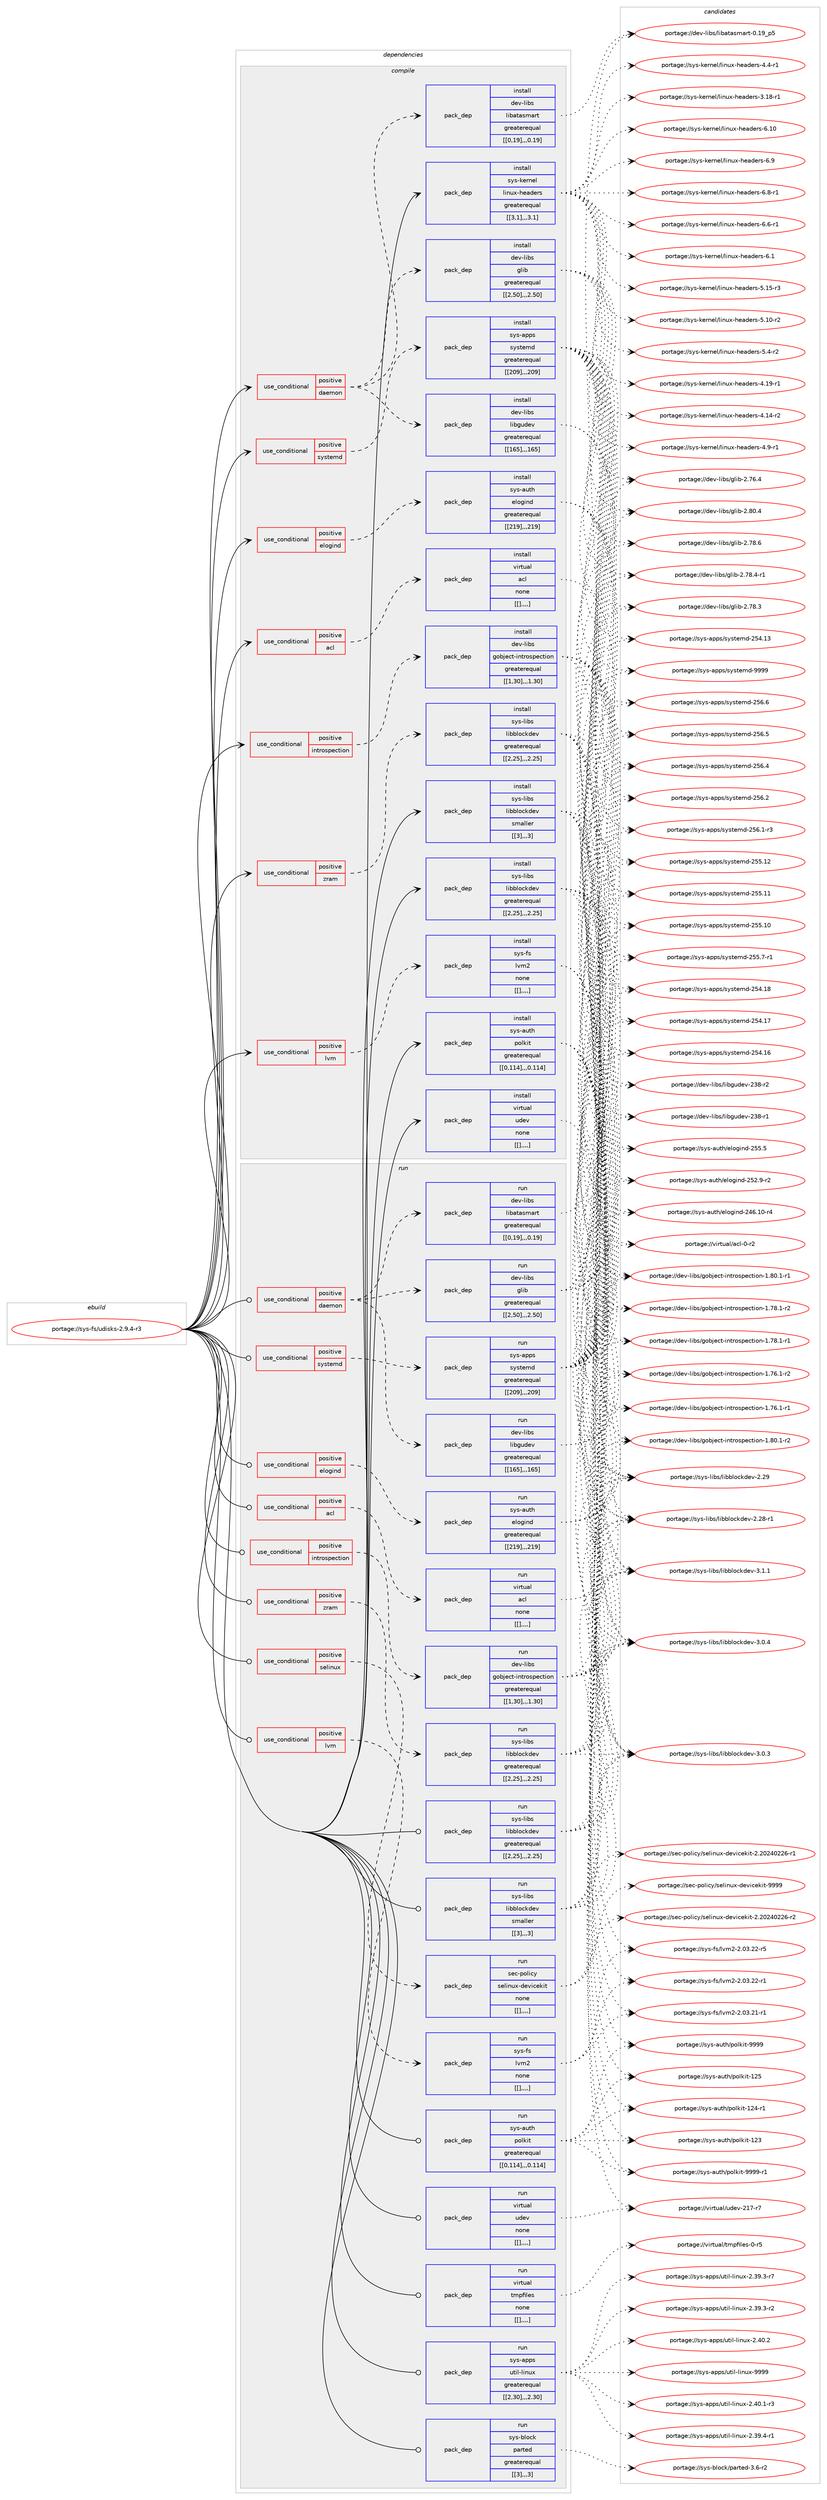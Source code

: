 digraph prolog {

# *************
# Graph options
# *************

newrank=true;
concentrate=true;
compound=true;
graph [rankdir=LR,fontname=Helvetica,fontsize=10,ranksep=1.5];#, ranksep=2.5, nodesep=0.2];
edge  [arrowhead=vee];
node  [fontname=Helvetica,fontsize=10];

# **********
# The ebuild
# **********

subgraph cluster_leftcol {
color=gray;
label=<<i>ebuild</i>>;
id [label="portage://sys-fs/udisks-2.9.4-r3", color=red, width=4, href="../sys-fs/udisks-2.9.4-r3.svg"];
}

# ****************
# The dependencies
# ****************

subgraph cluster_midcol {
color=gray;
label=<<i>dependencies</i>>;
subgraph cluster_compile {
fillcolor="#eeeeee";
style=filled;
label=<<i>compile</i>>;
subgraph cond9349 {
dependency24923 [label=<<TABLE BORDER="0" CELLBORDER="1" CELLSPACING="0" CELLPADDING="4"><TR><TD ROWSPAN="3" CELLPADDING="10">use_conditional</TD></TR><TR><TD>positive</TD></TR><TR><TD>acl</TD></TR></TABLE>>, shape=none, color=red];
subgraph pack15508 {
dependency24924 [label=<<TABLE BORDER="0" CELLBORDER="1" CELLSPACING="0" CELLPADDING="4" WIDTH="220"><TR><TD ROWSPAN="6" CELLPADDING="30">pack_dep</TD></TR><TR><TD WIDTH="110">install</TD></TR><TR><TD>virtual</TD></TR><TR><TD>acl</TD></TR><TR><TD>none</TD></TR><TR><TD>[[],,,,]</TD></TR></TABLE>>, shape=none, color=blue];
}
dependency24923:e -> dependency24924:w [weight=20,style="dashed",arrowhead="vee"];
}
id:e -> dependency24923:w [weight=20,style="solid",arrowhead="vee"];
subgraph cond9350 {
dependency24925 [label=<<TABLE BORDER="0" CELLBORDER="1" CELLSPACING="0" CELLPADDING="4"><TR><TD ROWSPAN="3" CELLPADDING="10">use_conditional</TD></TR><TR><TD>positive</TD></TR><TR><TD>daemon</TD></TR></TABLE>>, shape=none, color=red];
subgraph pack15509 {
dependency24926 [label=<<TABLE BORDER="0" CELLBORDER="1" CELLSPACING="0" CELLPADDING="4" WIDTH="220"><TR><TD ROWSPAN="6" CELLPADDING="30">pack_dep</TD></TR><TR><TD WIDTH="110">install</TD></TR><TR><TD>dev-libs</TD></TR><TR><TD>glib</TD></TR><TR><TD>greaterequal</TD></TR><TR><TD>[[2,50],,,2.50]</TD></TR></TABLE>>, shape=none, color=blue];
}
dependency24925:e -> dependency24926:w [weight=20,style="dashed",arrowhead="vee"];
subgraph pack15510 {
dependency24927 [label=<<TABLE BORDER="0" CELLBORDER="1" CELLSPACING="0" CELLPADDING="4" WIDTH="220"><TR><TD ROWSPAN="6" CELLPADDING="30">pack_dep</TD></TR><TR><TD WIDTH="110">install</TD></TR><TR><TD>dev-libs</TD></TR><TR><TD>libatasmart</TD></TR><TR><TD>greaterequal</TD></TR><TR><TD>[[0,19],,,0.19]</TD></TR></TABLE>>, shape=none, color=blue];
}
dependency24925:e -> dependency24927:w [weight=20,style="dashed",arrowhead="vee"];
subgraph pack15511 {
dependency24928 [label=<<TABLE BORDER="0" CELLBORDER="1" CELLSPACING="0" CELLPADDING="4" WIDTH="220"><TR><TD ROWSPAN="6" CELLPADDING="30">pack_dep</TD></TR><TR><TD WIDTH="110">install</TD></TR><TR><TD>dev-libs</TD></TR><TR><TD>libgudev</TD></TR><TR><TD>greaterequal</TD></TR><TR><TD>[[165],,,165]</TD></TR></TABLE>>, shape=none, color=blue];
}
dependency24925:e -> dependency24928:w [weight=20,style="dashed",arrowhead="vee"];
}
id:e -> dependency24925:w [weight=20,style="solid",arrowhead="vee"];
subgraph cond9351 {
dependency24929 [label=<<TABLE BORDER="0" CELLBORDER="1" CELLSPACING="0" CELLPADDING="4"><TR><TD ROWSPAN="3" CELLPADDING="10">use_conditional</TD></TR><TR><TD>positive</TD></TR><TR><TD>elogind</TD></TR></TABLE>>, shape=none, color=red];
subgraph pack15512 {
dependency24930 [label=<<TABLE BORDER="0" CELLBORDER="1" CELLSPACING="0" CELLPADDING="4" WIDTH="220"><TR><TD ROWSPAN="6" CELLPADDING="30">pack_dep</TD></TR><TR><TD WIDTH="110">install</TD></TR><TR><TD>sys-auth</TD></TR><TR><TD>elogind</TD></TR><TR><TD>greaterequal</TD></TR><TR><TD>[[219],,,219]</TD></TR></TABLE>>, shape=none, color=blue];
}
dependency24929:e -> dependency24930:w [weight=20,style="dashed",arrowhead="vee"];
}
id:e -> dependency24929:w [weight=20,style="solid",arrowhead="vee"];
subgraph cond9352 {
dependency24931 [label=<<TABLE BORDER="0" CELLBORDER="1" CELLSPACING="0" CELLPADDING="4"><TR><TD ROWSPAN="3" CELLPADDING="10">use_conditional</TD></TR><TR><TD>positive</TD></TR><TR><TD>introspection</TD></TR></TABLE>>, shape=none, color=red];
subgraph pack15513 {
dependency24932 [label=<<TABLE BORDER="0" CELLBORDER="1" CELLSPACING="0" CELLPADDING="4" WIDTH="220"><TR><TD ROWSPAN="6" CELLPADDING="30">pack_dep</TD></TR><TR><TD WIDTH="110">install</TD></TR><TR><TD>dev-libs</TD></TR><TR><TD>gobject-introspection</TD></TR><TR><TD>greaterequal</TD></TR><TR><TD>[[1,30],,,1.30]</TD></TR></TABLE>>, shape=none, color=blue];
}
dependency24931:e -> dependency24932:w [weight=20,style="dashed",arrowhead="vee"];
}
id:e -> dependency24931:w [weight=20,style="solid",arrowhead="vee"];
subgraph cond9353 {
dependency24933 [label=<<TABLE BORDER="0" CELLBORDER="1" CELLSPACING="0" CELLPADDING="4"><TR><TD ROWSPAN="3" CELLPADDING="10">use_conditional</TD></TR><TR><TD>positive</TD></TR><TR><TD>lvm</TD></TR></TABLE>>, shape=none, color=red];
subgraph pack15514 {
dependency24934 [label=<<TABLE BORDER="0" CELLBORDER="1" CELLSPACING="0" CELLPADDING="4" WIDTH="220"><TR><TD ROWSPAN="6" CELLPADDING="30">pack_dep</TD></TR><TR><TD WIDTH="110">install</TD></TR><TR><TD>sys-fs</TD></TR><TR><TD>lvm2</TD></TR><TR><TD>none</TD></TR><TR><TD>[[],,,,]</TD></TR></TABLE>>, shape=none, color=blue];
}
dependency24933:e -> dependency24934:w [weight=20,style="dashed",arrowhead="vee"];
}
id:e -> dependency24933:w [weight=20,style="solid",arrowhead="vee"];
subgraph cond9354 {
dependency24935 [label=<<TABLE BORDER="0" CELLBORDER="1" CELLSPACING="0" CELLPADDING="4"><TR><TD ROWSPAN="3" CELLPADDING="10">use_conditional</TD></TR><TR><TD>positive</TD></TR><TR><TD>systemd</TD></TR></TABLE>>, shape=none, color=red];
subgraph pack15515 {
dependency24936 [label=<<TABLE BORDER="0" CELLBORDER="1" CELLSPACING="0" CELLPADDING="4" WIDTH="220"><TR><TD ROWSPAN="6" CELLPADDING="30">pack_dep</TD></TR><TR><TD WIDTH="110">install</TD></TR><TR><TD>sys-apps</TD></TR><TR><TD>systemd</TD></TR><TR><TD>greaterequal</TD></TR><TR><TD>[[209],,,209]</TD></TR></TABLE>>, shape=none, color=blue];
}
dependency24935:e -> dependency24936:w [weight=20,style="dashed",arrowhead="vee"];
}
id:e -> dependency24935:w [weight=20,style="solid",arrowhead="vee"];
subgraph cond9355 {
dependency24937 [label=<<TABLE BORDER="0" CELLBORDER="1" CELLSPACING="0" CELLPADDING="4"><TR><TD ROWSPAN="3" CELLPADDING="10">use_conditional</TD></TR><TR><TD>positive</TD></TR><TR><TD>zram</TD></TR></TABLE>>, shape=none, color=red];
subgraph pack15516 {
dependency24938 [label=<<TABLE BORDER="0" CELLBORDER="1" CELLSPACING="0" CELLPADDING="4" WIDTH="220"><TR><TD ROWSPAN="6" CELLPADDING="30">pack_dep</TD></TR><TR><TD WIDTH="110">install</TD></TR><TR><TD>sys-libs</TD></TR><TR><TD>libblockdev</TD></TR><TR><TD>greaterequal</TD></TR><TR><TD>[[2,25],,,2.25]</TD></TR></TABLE>>, shape=none, color=blue];
}
dependency24937:e -> dependency24938:w [weight=20,style="dashed",arrowhead="vee"];
}
id:e -> dependency24937:w [weight=20,style="solid",arrowhead="vee"];
subgraph pack15517 {
dependency24939 [label=<<TABLE BORDER="0" CELLBORDER="1" CELLSPACING="0" CELLPADDING="4" WIDTH="220"><TR><TD ROWSPAN="6" CELLPADDING="30">pack_dep</TD></TR><TR><TD WIDTH="110">install</TD></TR><TR><TD>sys-auth</TD></TR><TR><TD>polkit</TD></TR><TR><TD>greaterequal</TD></TR><TR><TD>[[0,114],,,0.114]</TD></TR></TABLE>>, shape=none, color=blue];
}
id:e -> dependency24939:w [weight=20,style="solid",arrowhead="vee"];
subgraph pack15518 {
dependency24940 [label=<<TABLE BORDER="0" CELLBORDER="1" CELLSPACING="0" CELLPADDING="4" WIDTH="220"><TR><TD ROWSPAN="6" CELLPADDING="30">pack_dep</TD></TR><TR><TD WIDTH="110">install</TD></TR><TR><TD>sys-kernel</TD></TR><TR><TD>linux-headers</TD></TR><TR><TD>greaterequal</TD></TR><TR><TD>[[3,1],,,3.1]</TD></TR></TABLE>>, shape=none, color=blue];
}
id:e -> dependency24940:w [weight=20,style="solid",arrowhead="vee"];
subgraph pack15519 {
dependency24941 [label=<<TABLE BORDER="0" CELLBORDER="1" CELLSPACING="0" CELLPADDING="4" WIDTH="220"><TR><TD ROWSPAN="6" CELLPADDING="30">pack_dep</TD></TR><TR><TD WIDTH="110">install</TD></TR><TR><TD>sys-libs</TD></TR><TR><TD>libblockdev</TD></TR><TR><TD>greaterequal</TD></TR><TR><TD>[[2,25],,,2.25]</TD></TR></TABLE>>, shape=none, color=blue];
}
id:e -> dependency24941:w [weight=20,style="solid",arrowhead="vee"];
subgraph pack15520 {
dependency24942 [label=<<TABLE BORDER="0" CELLBORDER="1" CELLSPACING="0" CELLPADDING="4" WIDTH="220"><TR><TD ROWSPAN="6" CELLPADDING="30">pack_dep</TD></TR><TR><TD WIDTH="110">install</TD></TR><TR><TD>sys-libs</TD></TR><TR><TD>libblockdev</TD></TR><TR><TD>smaller</TD></TR><TR><TD>[[3],,,3]</TD></TR></TABLE>>, shape=none, color=blue];
}
id:e -> dependency24942:w [weight=20,style="solid",arrowhead="vee"];
subgraph pack15521 {
dependency24943 [label=<<TABLE BORDER="0" CELLBORDER="1" CELLSPACING="0" CELLPADDING="4" WIDTH="220"><TR><TD ROWSPAN="6" CELLPADDING="30">pack_dep</TD></TR><TR><TD WIDTH="110">install</TD></TR><TR><TD>virtual</TD></TR><TR><TD>udev</TD></TR><TR><TD>none</TD></TR><TR><TD>[[],,,,]</TD></TR></TABLE>>, shape=none, color=blue];
}
id:e -> dependency24943:w [weight=20,style="solid",arrowhead="vee"];
}
subgraph cluster_compileandrun {
fillcolor="#eeeeee";
style=filled;
label=<<i>compile and run</i>>;
}
subgraph cluster_run {
fillcolor="#eeeeee";
style=filled;
label=<<i>run</i>>;
subgraph cond9356 {
dependency24944 [label=<<TABLE BORDER="0" CELLBORDER="1" CELLSPACING="0" CELLPADDING="4"><TR><TD ROWSPAN="3" CELLPADDING="10">use_conditional</TD></TR><TR><TD>positive</TD></TR><TR><TD>acl</TD></TR></TABLE>>, shape=none, color=red];
subgraph pack15522 {
dependency24945 [label=<<TABLE BORDER="0" CELLBORDER="1" CELLSPACING="0" CELLPADDING="4" WIDTH="220"><TR><TD ROWSPAN="6" CELLPADDING="30">pack_dep</TD></TR><TR><TD WIDTH="110">run</TD></TR><TR><TD>virtual</TD></TR><TR><TD>acl</TD></TR><TR><TD>none</TD></TR><TR><TD>[[],,,,]</TD></TR></TABLE>>, shape=none, color=blue];
}
dependency24944:e -> dependency24945:w [weight=20,style="dashed",arrowhead="vee"];
}
id:e -> dependency24944:w [weight=20,style="solid",arrowhead="odot"];
subgraph cond9357 {
dependency24946 [label=<<TABLE BORDER="0" CELLBORDER="1" CELLSPACING="0" CELLPADDING="4"><TR><TD ROWSPAN="3" CELLPADDING="10">use_conditional</TD></TR><TR><TD>positive</TD></TR><TR><TD>daemon</TD></TR></TABLE>>, shape=none, color=red];
subgraph pack15523 {
dependency24947 [label=<<TABLE BORDER="0" CELLBORDER="1" CELLSPACING="0" CELLPADDING="4" WIDTH="220"><TR><TD ROWSPAN="6" CELLPADDING="30">pack_dep</TD></TR><TR><TD WIDTH="110">run</TD></TR><TR><TD>dev-libs</TD></TR><TR><TD>glib</TD></TR><TR><TD>greaterequal</TD></TR><TR><TD>[[2,50],,,2.50]</TD></TR></TABLE>>, shape=none, color=blue];
}
dependency24946:e -> dependency24947:w [weight=20,style="dashed",arrowhead="vee"];
subgraph pack15524 {
dependency24948 [label=<<TABLE BORDER="0" CELLBORDER="1" CELLSPACING="0" CELLPADDING="4" WIDTH="220"><TR><TD ROWSPAN="6" CELLPADDING="30">pack_dep</TD></TR><TR><TD WIDTH="110">run</TD></TR><TR><TD>dev-libs</TD></TR><TR><TD>libatasmart</TD></TR><TR><TD>greaterequal</TD></TR><TR><TD>[[0,19],,,0.19]</TD></TR></TABLE>>, shape=none, color=blue];
}
dependency24946:e -> dependency24948:w [weight=20,style="dashed",arrowhead="vee"];
subgraph pack15525 {
dependency24949 [label=<<TABLE BORDER="0" CELLBORDER="1" CELLSPACING="0" CELLPADDING="4" WIDTH="220"><TR><TD ROWSPAN="6" CELLPADDING="30">pack_dep</TD></TR><TR><TD WIDTH="110">run</TD></TR><TR><TD>dev-libs</TD></TR><TR><TD>libgudev</TD></TR><TR><TD>greaterequal</TD></TR><TR><TD>[[165],,,165]</TD></TR></TABLE>>, shape=none, color=blue];
}
dependency24946:e -> dependency24949:w [weight=20,style="dashed",arrowhead="vee"];
}
id:e -> dependency24946:w [weight=20,style="solid",arrowhead="odot"];
subgraph cond9358 {
dependency24950 [label=<<TABLE BORDER="0" CELLBORDER="1" CELLSPACING="0" CELLPADDING="4"><TR><TD ROWSPAN="3" CELLPADDING="10">use_conditional</TD></TR><TR><TD>positive</TD></TR><TR><TD>elogind</TD></TR></TABLE>>, shape=none, color=red];
subgraph pack15526 {
dependency24951 [label=<<TABLE BORDER="0" CELLBORDER="1" CELLSPACING="0" CELLPADDING="4" WIDTH="220"><TR><TD ROWSPAN="6" CELLPADDING="30">pack_dep</TD></TR><TR><TD WIDTH="110">run</TD></TR><TR><TD>sys-auth</TD></TR><TR><TD>elogind</TD></TR><TR><TD>greaterequal</TD></TR><TR><TD>[[219],,,219]</TD></TR></TABLE>>, shape=none, color=blue];
}
dependency24950:e -> dependency24951:w [weight=20,style="dashed",arrowhead="vee"];
}
id:e -> dependency24950:w [weight=20,style="solid",arrowhead="odot"];
subgraph cond9359 {
dependency24952 [label=<<TABLE BORDER="0" CELLBORDER="1" CELLSPACING="0" CELLPADDING="4"><TR><TD ROWSPAN="3" CELLPADDING="10">use_conditional</TD></TR><TR><TD>positive</TD></TR><TR><TD>introspection</TD></TR></TABLE>>, shape=none, color=red];
subgraph pack15527 {
dependency24953 [label=<<TABLE BORDER="0" CELLBORDER="1" CELLSPACING="0" CELLPADDING="4" WIDTH="220"><TR><TD ROWSPAN="6" CELLPADDING="30">pack_dep</TD></TR><TR><TD WIDTH="110">run</TD></TR><TR><TD>dev-libs</TD></TR><TR><TD>gobject-introspection</TD></TR><TR><TD>greaterequal</TD></TR><TR><TD>[[1,30],,,1.30]</TD></TR></TABLE>>, shape=none, color=blue];
}
dependency24952:e -> dependency24953:w [weight=20,style="dashed",arrowhead="vee"];
}
id:e -> dependency24952:w [weight=20,style="solid",arrowhead="odot"];
subgraph cond9360 {
dependency24954 [label=<<TABLE BORDER="0" CELLBORDER="1" CELLSPACING="0" CELLPADDING="4"><TR><TD ROWSPAN="3" CELLPADDING="10">use_conditional</TD></TR><TR><TD>positive</TD></TR><TR><TD>lvm</TD></TR></TABLE>>, shape=none, color=red];
subgraph pack15528 {
dependency24955 [label=<<TABLE BORDER="0" CELLBORDER="1" CELLSPACING="0" CELLPADDING="4" WIDTH="220"><TR><TD ROWSPAN="6" CELLPADDING="30">pack_dep</TD></TR><TR><TD WIDTH="110">run</TD></TR><TR><TD>sys-fs</TD></TR><TR><TD>lvm2</TD></TR><TR><TD>none</TD></TR><TR><TD>[[],,,,]</TD></TR></TABLE>>, shape=none, color=blue];
}
dependency24954:e -> dependency24955:w [weight=20,style="dashed",arrowhead="vee"];
}
id:e -> dependency24954:w [weight=20,style="solid",arrowhead="odot"];
subgraph cond9361 {
dependency24956 [label=<<TABLE BORDER="0" CELLBORDER="1" CELLSPACING="0" CELLPADDING="4"><TR><TD ROWSPAN="3" CELLPADDING="10">use_conditional</TD></TR><TR><TD>positive</TD></TR><TR><TD>selinux</TD></TR></TABLE>>, shape=none, color=red];
subgraph pack15529 {
dependency24957 [label=<<TABLE BORDER="0" CELLBORDER="1" CELLSPACING="0" CELLPADDING="4" WIDTH="220"><TR><TD ROWSPAN="6" CELLPADDING="30">pack_dep</TD></TR><TR><TD WIDTH="110">run</TD></TR><TR><TD>sec-policy</TD></TR><TR><TD>selinux-devicekit</TD></TR><TR><TD>none</TD></TR><TR><TD>[[],,,,]</TD></TR></TABLE>>, shape=none, color=blue];
}
dependency24956:e -> dependency24957:w [weight=20,style="dashed",arrowhead="vee"];
}
id:e -> dependency24956:w [weight=20,style="solid",arrowhead="odot"];
subgraph cond9362 {
dependency24958 [label=<<TABLE BORDER="0" CELLBORDER="1" CELLSPACING="0" CELLPADDING="4"><TR><TD ROWSPAN="3" CELLPADDING="10">use_conditional</TD></TR><TR><TD>positive</TD></TR><TR><TD>systemd</TD></TR></TABLE>>, shape=none, color=red];
subgraph pack15530 {
dependency24959 [label=<<TABLE BORDER="0" CELLBORDER="1" CELLSPACING="0" CELLPADDING="4" WIDTH="220"><TR><TD ROWSPAN="6" CELLPADDING="30">pack_dep</TD></TR><TR><TD WIDTH="110">run</TD></TR><TR><TD>sys-apps</TD></TR><TR><TD>systemd</TD></TR><TR><TD>greaterequal</TD></TR><TR><TD>[[209],,,209]</TD></TR></TABLE>>, shape=none, color=blue];
}
dependency24958:e -> dependency24959:w [weight=20,style="dashed",arrowhead="vee"];
}
id:e -> dependency24958:w [weight=20,style="solid",arrowhead="odot"];
subgraph cond9363 {
dependency24960 [label=<<TABLE BORDER="0" CELLBORDER="1" CELLSPACING="0" CELLPADDING="4"><TR><TD ROWSPAN="3" CELLPADDING="10">use_conditional</TD></TR><TR><TD>positive</TD></TR><TR><TD>zram</TD></TR></TABLE>>, shape=none, color=red];
subgraph pack15531 {
dependency24961 [label=<<TABLE BORDER="0" CELLBORDER="1" CELLSPACING="0" CELLPADDING="4" WIDTH="220"><TR><TD ROWSPAN="6" CELLPADDING="30">pack_dep</TD></TR><TR><TD WIDTH="110">run</TD></TR><TR><TD>sys-libs</TD></TR><TR><TD>libblockdev</TD></TR><TR><TD>greaterequal</TD></TR><TR><TD>[[2,25],,,2.25]</TD></TR></TABLE>>, shape=none, color=blue];
}
dependency24960:e -> dependency24961:w [weight=20,style="dashed",arrowhead="vee"];
}
id:e -> dependency24960:w [weight=20,style="solid",arrowhead="odot"];
subgraph pack15532 {
dependency24962 [label=<<TABLE BORDER="0" CELLBORDER="1" CELLSPACING="0" CELLPADDING="4" WIDTH="220"><TR><TD ROWSPAN="6" CELLPADDING="30">pack_dep</TD></TR><TR><TD WIDTH="110">run</TD></TR><TR><TD>sys-apps</TD></TR><TR><TD>util-linux</TD></TR><TR><TD>greaterequal</TD></TR><TR><TD>[[2,30],,,2.30]</TD></TR></TABLE>>, shape=none, color=blue];
}
id:e -> dependency24962:w [weight=20,style="solid",arrowhead="odot"];
subgraph pack15533 {
dependency24963 [label=<<TABLE BORDER="0" CELLBORDER="1" CELLSPACING="0" CELLPADDING="4" WIDTH="220"><TR><TD ROWSPAN="6" CELLPADDING="30">pack_dep</TD></TR><TR><TD WIDTH="110">run</TD></TR><TR><TD>sys-auth</TD></TR><TR><TD>polkit</TD></TR><TR><TD>greaterequal</TD></TR><TR><TD>[[0,114],,,0.114]</TD></TR></TABLE>>, shape=none, color=blue];
}
id:e -> dependency24963:w [weight=20,style="solid",arrowhead="odot"];
subgraph pack15534 {
dependency24964 [label=<<TABLE BORDER="0" CELLBORDER="1" CELLSPACING="0" CELLPADDING="4" WIDTH="220"><TR><TD ROWSPAN="6" CELLPADDING="30">pack_dep</TD></TR><TR><TD WIDTH="110">run</TD></TR><TR><TD>sys-block</TD></TR><TR><TD>parted</TD></TR><TR><TD>greaterequal</TD></TR><TR><TD>[[3],,,3]</TD></TR></TABLE>>, shape=none, color=blue];
}
id:e -> dependency24964:w [weight=20,style="solid",arrowhead="odot"];
subgraph pack15535 {
dependency24965 [label=<<TABLE BORDER="0" CELLBORDER="1" CELLSPACING="0" CELLPADDING="4" WIDTH="220"><TR><TD ROWSPAN="6" CELLPADDING="30">pack_dep</TD></TR><TR><TD WIDTH="110">run</TD></TR><TR><TD>sys-libs</TD></TR><TR><TD>libblockdev</TD></TR><TR><TD>greaterequal</TD></TR><TR><TD>[[2,25],,,2.25]</TD></TR></TABLE>>, shape=none, color=blue];
}
id:e -> dependency24965:w [weight=20,style="solid",arrowhead="odot"];
subgraph pack15536 {
dependency24966 [label=<<TABLE BORDER="0" CELLBORDER="1" CELLSPACING="0" CELLPADDING="4" WIDTH="220"><TR><TD ROWSPAN="6" CELLPADDING="30">pack_dep</TD></TR><TR><TD WIDTH="110">run</TD></TR><TR><TD>sys-libs</TD></TR><TR><TD>libblockdev</TD></TR><TR><TD>smaller</TD></TR><TR><TD>[[3],,,3]</TD></TR></TABLE>>, shape=none, color=blue];
}
id:e -> dependency24966:w [weight=20,style="solid",arrowhead="odot"];
subgraph pack15537 {
dependency24967 [label=<<TABLE BORDER="0" CELLBORDER="1" CELLSPACING="0" CELLPADDING="4" WIDTH="220"><TR><TD ROWSPAN="6" CELLPADDING="30">pack_dep</TD></TR><TR><TD WIDTH="110">run</TD></TR><TR><TD>virtual</TD></TR><TR><TD>tmpfiles</TD></TR><TR><TD>none</TD></TR><TR><TD>[[],,,,]</TD></TR></TABLE>>, shape=none, color=blue];
}
id:e -> dependency24967:w [weight=20,style="solid",arrowhead="odot"];
subgraph pack15538 {
dependency24968 [label=<<TABLE BORDER="0" CELLBORDER="1" CELLSPACING="0" CELLPADDING="4" WIDTH="220"><TR><TD ROWSPAN="6" CELLPADDING="30">pack_dep</TD></TR><TR><TD WIDTH="110">run</TD></TR><TR><TD>virtual</TD></TR><TR><TD>udev</TD></TR><TR><TD>none</TD></TR><TR><TD>[[],,,,]</TD></TR></TABLE>>, shape=none, color=blue];
}
id:e -> dependency24968:w [weight=20,style="solid",arrowhead="odot"];
}
}

# **************
# The candidates
# **************

subgraph cluster_choices {
rank=same;
color=gray;
label=<<i>candidates</i>>;

subgraph choice15508 {
color=black;
nodesep=1;
choice1181051141161179710847979910845484511450 [label="portage://virtual/acl-0-r2", color=red, width=4,href="../virtual/acl-0-r2.svg"];
dependency24924:e -> choice1181051141161179710847979910845484511450:w [style=dotted,weight="100"];
}
subgraph choice15509 {
color=black;
nodesep=1;
choice1001011184510810598115471031081059845504656484652 [label="portage://dev-libs/glib-2.80.4", color=red, width=4,href="../dev-libs/glib-2.80.4.svg"];
choice1001011184510810598115471031081059845504655564654 [label="portage://dev-libs/glib-2.78.6", color=red, width=4,href="../dev-libs/glib-2.78.6.svg"];
choice10010111845108105981154710310810598455046555646524511449 [label="portage://dev-libs/glib-2.78.4-r1", color=red, width=4,href="../dev-libs/glib-2.78.4-r1.svg"];
choice1001011184510810598115471031081059845504655564651 [label="portage://dev-libs/glib-2.78.3", color=red, width=4,href="../dev-libs/glib-2.78.3.svg"];
choice1001011184510810598115471031081059845504655544652 [label="portage://dev-libs/glib-2.76.4", color=red, width=4,href="../dev-libs/glib-2.76.4.svg"];
dependency24926:e -> choice1001011184510810598115471031081059845504656484652:w [style=dotted,weight="100"];
dependency24926:e -> choice1001011184510810598115471031081059845504655564654:w [style=dotted,weight="100"];
dependency24926:e -> choice10010111845108105981154710310810598455046555646524511449:w [style=dotted,weight="100"];
dependency24926:e -> choice1001011184510810598115471031081059845504655564651:w [style=dotted,weight="100"];
dependency24926:e -> choice1001011184510810598115471031081059845504655544652:w [style=dotted,weight="100"];
}
subgraph choice15510 {
color=black;
nodesep=1;
choice1001011184510810598115471081059897116971151099711411645484649579511253 [label="portage://dev-libs/libatasmart-0.19_p5", color=red, width=4,href="../dev-libs/libatasmart-0.19_p5.svg"];
dependency24927:e -> choice1001011184510810598115471081059897116971151099711411645484649579511253:w [style=dotted,weight="100"];
}
subgraph choice15511 {
color=black;
nodesep=1;
choice10010111845108105981154710810598103117100101118455051564511450 [label="portage://dev-libs/libgudev-238-r2", color=red, width=4,href="../dev-libs/libgudev-238-r2.svg"];
choice10010111845108105981154710810598103117100101118455051564511449 [label="portage://dev-libs/libgudev-238-r1", color=red, width=4,href="../dev-libs/libgudev-238-r1.svg"];
dependency24928:e -> choice10010111845108105981154710810598103117100101118455051564511450:w [style=dotted,weight="100"];
dependency24928:e -> choice10010111845108105981154710810598103117100101118455051564511449:w [style=dotted,weight="100"];
}
subgraph choice15512 {
color=black;
nodesep=1;
choice115121115459711711610447101108111103105110100455053534653 [label="portage://sys-auth/elogind-255.5", color=red, width=4,href="../sys-auth/elogind-255.5.svg"];
choice1151211154597117116104471011081111031051101004550535046574511450 [label="portage://sys-auth/elogind-252.9-r2", color=red, width=4,href="../sys-auth/elogind-252.9-r2.svg"];
choice115121115459711711610447101108111103105110100455052544649484511452 [label="portage://sys-auth/elogind-246.10-r4", color=red, width=4,href="../sys-auth/elogind-246.10-r4.svg"];
dependency24930:e -> choice115121115459711711610447101108111103105110100455053534653:w [style=dotted,weight="100"];
dependency24930:e -> choice1151211154597117116104471011081111031051101004550535046574511450:w [style=dotted,weight="100"];
dependency24930:e -> choice115121115459711711610447101108111103105110100455052544649484511452:w [style=dotted,weight="100"];
}
subgraph choice15513 {
color=black;
nodesep=1;
choice10010111845108105981154710311198106101991164510511011611411111511210199116105111110454946564846494511450 [label="portage://dev-libs/gobject-introspection-1.80.1-r2", color=red, width=4,href="../dev-libs/gobject-introspection-1.80.1-r2.svg"];
choice10010111845108105981154710311198106101991164510511011611411111511210199116105111110454946564846494511449 [label="portage://dev-libs/gobject-introspection-1.80.1-r1", color=red, width=4,href="../dev-libs/gobject-introspection-1.80.1-r1.svg"];
choice10010111845108105981154710311198106101991164510511011611411111511210199116105111110454946555646494511450 [label="portage://dev-libs/gobject-introspection-1.78.1-r2", color=red, width=4,href="../dev-libs/gobject-introspection-1.78.1-r2.svg"];
choice10010111845108105981154710311198106101991164510511011611411111511210199116105111110454946555646494511449 [label="portage://dev-libs/gobject-introspection-1.78.1-r1", color=red, width=4,href="../dev-libs/gobject-introspection-1.78.1-r1.svg"];
choice10010111845108105981154710311198106101991164510511011611411111511210199116105111110454946555446494511450 [label="portage://dev-libs/gobject-introspection-1.76.1-r2", color=red, width=4,href="../dev-libs/gobject-introspection-1.76.1-r2.svg"];
choice10010111845108105981154710311198106101991164510511011611411111511210199116105111110454946555446494511449 [label="portage://dev-libs/gobject-introspection-1.76.1-r1", color=red, width=4,href="../dev-libs/gobject-introspection-1.76.1-r1.svg"];
dependency24932:e -> choice10010111845108105981154710311198106101991164510511011611411111511210199116105111110454946564846494511450:w [style=dotted,weight="100"];
dependency24932:e -> choice10010111845108105981154710311198106101991164510511011611411111511210199116105111110454946564846494511449:w [style=dotted,weight="100"];
dependency24932:e -> choice10010111845108105981154710311198106101991164510511011611411111511210199116105111110454946555646494511450:w [style=dotted,weight="100"];
dependency24932:e -> choice10010111845108105981154710311198106101991164510511011611411111511210199116105111110454946555646494511449:w [style=dotted,weight="100"];
dependency24932:e -> choice10010111845108105981154710311198106101991164510511011611411111511210199116105111110454946555446494511450:w [style=dotted,weight="100"];
dependency24932:e -> choice10010111845108105981154710311198106101991164510511011611411111511210199116105111110454946555446494511449:w [style=dotted,weight="100"];
}
subgraph choice15514 {
color=black;
nodesep=1;
choice11512111545102115471081181095045504648514650504511453 [label="portage://sys-fs/lvm2-2.03.22-r5", color=red, width=4,href="../sys-fs/lvm2-2.03.22-r5.svg"];
choice11512111545102115471081181095045504648514650504511449 [label="portage://sys-fs/lvm2-2.03.22-r1", color=red, width=4,href="../sys-fs/lvm2-2.03.22-r1.svg"];
choice11512111545102115471081181095045504648514650494511449 [label="portage://sys-fs/lvm2-2.03.21-r1", color=red, width=4,href="../sys-fs/lvm2-2.03.21-r1.svg"];
dependency24934:e -> choice11512111545102115471081181095045504648514650504511453:w [style=dotted,weight="100"];
dependency24934:e -> choice11512111545102115471081181095045504648514650504511449:w [style=dotted,weight="100"];
dependency24934:e -> choice11512111545102115471081181095045504648514650494511449:w [style=dotted,weight="100"];
}
subgraph choice15515 {
color=black;
nodesep=1;
choice1151211154597112112115471151211151161011091004557575757 [label="portage://sys-apps/systemd-9999", color=red, width=4,href="../sys-apps/systemd-9999.svg"];
choice115121115459711211211547115121115116101109100455053544654 [label="portage://sys-apps/systemd-256.6", color=red, width=4,href="../sys-apps/systemd-256.6.svg"];
choice115121115459711211211547115121115116101109100455053544653 [label="portage://sys-apps/systemd-256.5", color=red, width=4,href="../sys-apps/systemd-256.5.svg"];
choice115121115459711211211547115121115116101109100455053544652 [label="portage://sys-apps/systemd-256.4", color=red, width=4,href="../sys-apps/systemd-256.4.svg"];
choice115121115459711211211547115121115116101109100455053544650 [label="portage://sys-apps/systemd-256.2", color=red, width=4,href="../sys-apps/systemd-256.2.svg"];
choice1151211154597112112115471151211151161011091004550535446494511451 [label="portage://sys-apps/systemd-256.1-r3", color=red, width=4,href="../sys-apps/systemd-256.1-r3.svg"];
choice11512111545971121121154711512111511610110910045505353464950 [label="portage://sys-apps/systemd-255.12", color=red, width=4,href="../sys-apps/systemd-255.12.svg"];
choice11512111545971121121154711512111511610110910045505353464949 [label="portage://sys-apps/systemd-255.11", color=red, width=4,href="../sys-apps/systemd-255.11.svg"];
choice11512111545971121121154711512111511610110910045505353464948 [label="portage://sys-apps/systemd-255.10", color=red, width=4,href="../sys-apps/systemd-255.10.svg"];
choice1151211154597112112115471151211151161011091004550535346554511449 [label="portage://sys-apps/systemd-255.7-r1", color=red, width=4,href="../sys-apps/systemd-255.7-r1.svg"];
choice11512111545971121121154711512111511610110910045505352464956 [label="portage://sys-apps/systemd-254.18", color=red, width=4,href="../sys-apps/systemd-254.18.svg"];
choice11512111545971121121154711512111511610110910045505352464955 [label="portage://sys-apps/systemd-254.17", color=red, width=4,href="../sys-apps/systemd-254.17.svg"];
choice11512111545971121121154711512111511610110910045505352464954 [label="portage://sys-apps/systemd-254.16", color=red, width=4,href="../sys-apps/systemd-254.16.svg"];
choice11512111545971121121154711512111511610110910045505352464951 [label="portage://sys-apps/systemd-254.13", color=red, width=4,href="../sys-apps/systemd-254.13.svg"];
dependency24936:e -> choice1151211154597112112115471151211151161011091004557575757:w [style=dotted,weight="100"];
dependency24936:e -> choice115121115459711211211547115121115116101109100455053544654:w [style=dotted,weight="100"];
dependency24936:e -> choice115121115459711211211547115121115116101109100455053544653:w [style=dotted,weight="100"];
dependency24936:e -> choice115121115459711211211547115121115116101109100455053544652:w [style=dotted,weight="100"];
dependency24936:e -> choice115121115459711211211547115121115116101109100455053544650:w [style=dotted,weight="100"];
dependency24936:e -> choice1151211154597112112115471151211151161011091004550535446494511451:w [style=dotted,weight="100"];
dependency24936:e -> choice11512111545971121121154711512111511610110910045505353464950:w [style=dotted,weight="100"];
dependency24936:e -> choice11512111545971121121154711512111511610110910045505353464949:w [style=dotted,weight="100"];
dependency24936:e -> choice11512111545971121121154711512111511610110910045505353464948:w [style=dotted,weight="100"];
dependency24936:e -> choice1151211154597112112115471151211151161011091004550535346554511449:w [style=dotted,weight="100"];
dependency24936:e -> choice11512111545971121121154711512111511610110910045505352464956:w [style=dotted,weight="100"];
dependency24936:e -> choice11512111545971121121154711512111511610110910045505352464955:w [style=dotted,weight="100"];
dependency24936:e -> choice11512111545971121121154711512111511610110910045505352464954:w [style=dotted,weight="100"];
dependency24936:e -> choice11512111545971121121154711512111511610110910045505352464951:w [style=dotted,weight="100"];
}
subgraph choice15516 {
color=black;
nodesep=1;
choice115121115451081059811547108105989810811199107100101118455146494649 [label="portage://sys-libs/libblockdev-3.1.1", color=red, width=4,href="../sys-libs/libblockdev-3.1.1.svg"];
choice115121115451081059811547108105989810811199107100101118455146484652 [label="portage://sys-libs/libblockdev-3.0.4", color=red, width=4,href="../sys-libs/libblockdev-3.0.4.svg"];
choice115121115451081059811547108105989810811199107100101118455146484651 [label="portage://sys-libs/libblockdev-3.0.3", color=red, width=4,href="../sys-libs/libblockdev-3.0.3.svg"];
choice1151211154510810598115471081059898108111991071001011184550465057 [label="portage://sys-libs/libblockdev-2.29", color=red, width=4,href="../sys-libs/libblockdev-2.29.svg"];
choice11512111545108105981154710810598981081119910710010111845504650564511449 [label="portage://sys-libs/libblockdev-2.28-r1", color=red, width=4,href="../sys-libs/libblockdev-2.28-r1.svg"];
dependency24938:e -> choice115121115451081059811547108105989810811199107100101118455146494649:w [style=dotted,weight="100"];
dependency24938:e -> choice115121115451081059811547108105989810811199107100101118455146484652:w [style=dotted,weight="100"];
dependency24938:e -> choice115121115451081059811547108105989810811199107100101118455146484651:w [style=dotted,weight="100"];
dependency24938:e -> choice1151211154510810598115471081059898108111991071001011184550465057:w [style=dotted,weight="100"];
dependency24938:e -> choice11512111545108105981154710810598981081119910710010111845504650564511449:w [style=dotted,weight="100"];
}
subgraph choice15517 {
color=black;
nodesep=1;
choice11512111545971171161044711211110810710511645575757574511449 [label="portage://sys-auth/polkit-9999-r1", color=red, width=4,href="../sys-auth/polkit-9999-r1.svg"];
choice1151211154597117116104471121111081071051164557575757 [label="portage://sys-auth/polkit-9999", color=red, width=4,href="../sys-auth/polkit-9999.svg"];
choice11512111545971171161044711211110810710511645495053 [label="portage://sys-auth/polkit-125", color=red, width=4,href="../sys-auth/polkit-125.svg"];
choice115121115459711711610447112111108107105116454950524511449 [label="portage://sys-auth/polkit-124-r1", color=red, width=4,href="../sys-auth/polkit-124-r1.svg"];
choice11512111545971171161044711211110810710511645495051 [label="portage://sys-auth/polkit-123", color=red, width=4,href="../sys-auth/polkit-123.svg"];
dependency24939:e -> choice11512111545971171161044711211110810710511645575757574511449:w [style=dotted,weight="100"];
dependency24939:e -> choice1151211154597117116104471121111081071051164557575757:w [style=dotted,weight="100"];
dependency24939:e -> choice11512111545971171161044711211110810710511645495053:w [style=dotted,weight="100"];
dependency24939:e -> choice115121115459711711610447112111108107105116454950524511449:w [style=dotted,weight="100"];
dependency24939:e -> choice11512111545971171161044711211110810710511645495051:w [style=dotted,weight="100"];
}
subgraph choice15518 {
color=black;
nodesep=1;
choice115121115451071011141101011084710810511011712045104101971001011141154554464948 [label="portage://sys-kernel/linux-headers-6.10", color=red, width=4,href="../sys-kernel/linux-headers-6.10.svg"];
choice1151211154510710111411010110847108105110117120451041019710010111411545544657 [label="portage://sys-kernel/linux-headers-6.9", color=red, width=4,href="../sys-kernel/linux-headers-6.9.svg"];
choice11512111545107101114110101108471081051101171204510410197100101114115455446564511449 [label="portage://sys-kernel/linux-headers-6.8-r1", color=red, width=4,href="../sys-kernel/linux-headers-6.8-r1.svg"];
choice11512111545107101114110101108471081051101171204510410197100101114115455446544511449 [label="portage://sys-kernel/linux-headers-6.6-r1", color=red, width=4,href="../sys-kernel/linux-headers-6.6-r1.svg"];
choice1151211154510710111411010110847108105110117120451041019710010111411545544649 [label="portage://sys-kernel/linux-headers-6.1", color=red, width=4,href="../sys-kernel/linux-headers-6.1.svg"];
choice1151211154510710111411010110847108105110117120451041019710010111411545534649534511451 [label="portage://sys-kernel/linux-headers-5.15-r3", color=red, width=4,href="../sys-kernel/linux-headers-5.15-r3.svg"];
choice1151211154510710111411010110847108105110117120451041019710010111411545534649484511450 [label="portage://sys-kernel/linux-headers-5.10-r2", color=red, width=4,href="../sys-kernel/linux-headers-5.10-r2.svg"];
choice11512111545107101114110101108471081051101171204510410197100101114115455346524511450 [label="portage://sys-kernel/linux-headers-5.4-r2", color=red, width=4,href="../sys-kernel/linux-headers-5.4-r2.svg"];
choice1151211154510710111411010110847108105110117120451041019710010111411545524649574511449 [label="portage://sys-kernel/linux-headers-4.19-r1", color=red, width=4,href="../sys-kernel/linux-headers-4.19-r1.svg"];
choice1151211154510710111411010110847108105110117120451041019710010111411545524649524511450 [label="portage://sys-kernel/linux-headers-4.14-r2", color=red, width=4,href="../sys-kernel/linux-headers-4.14-r2.svg"];
choice11512111545107101114110101108471081051101171204510410197100101114115455246574511449 [label="portage://sys-kernel/linux-headers-4.9-r1", color=red, width=4,href="../sys-kernel/linux-headers-4.9-r1.svg"];
choice11512111545107101114110101108471081051101171204510410197100101114115455246524511449 [label="portage://sys-kernel/linux-headers-4.4-r1", color=red, width=4,href="../sys-kernel/linux-headers-4.4-r1.svg"];
choice1151211154510710111411010110847108105110117120451041019710010111411545514649564511449 [label="portage://sys-kernel/linux-headers-3.18-r1", color=red, width=4,href="../sys-kernel/linux-headers-3.18-r1.svg"];
dependency24940:e -> choice115121115451071011141101011084710810511011712045104101971001011141154554464948:w [style=dotted,weight="100"];
dependency24940:e -> choice1151211154510710111411010110847108105110117120451041019710010111411545544657:w [style=dotted,weight="100"];
dependency24940:e -> choice11512111545107101114110101108471081051101171204510410197100101114115455446564511449:w [style=dotted,weight="100"];
dependency24940:e -> choice11512111545107101114110101108471081051101171204510410197100101114115455446544511449:w [style=dotted,weight="100"];
dependency24940:e -> choice1151211154510710111411010110847108105110117120451041019710010111411545544649:w [style=dotted,weight="100"];
dependency24940:e -> choice1151211154510710111411010110847108105110117120451041019710010111411545534649534511451:w [style=dotted,weight="100"];
dependency24940:e -> choice1151211154510710111411010110847108105110117120451041019710010111411545534649484511450:w [style=dotted,weight="100"];
dependency24940:e -> choice11512111545107101114110101108471081051101171204510410197100101114115455346524511450:w [style=dotted,weight="100"];
dependency24940:e -> choice1151211154510710111411010110847108105110117120451041019710010111411545524649574511449:w [style=dotted,weight="100"];
dependency24940:e -> choice1151211154510710111411010110847108105110117120451041019710010111411545524649524511450:w [style=dotted,weight="100"];
dependency24940:e -> choice11512111545107101114110101108471081051101171204510410197100101114115455246574511449:w [style=dotted,weight="100"];
dependency24940:e -> choice11512111545107101114110101108471081051101171204510410197100101114115455246524511449:w [style=dotted,weight="100"];
dependency24940:e -> choice1151211154510710111411010110847108105110117120451041019710010111411545514649564511449:w [style=dotted,weight="100"];
}
subgraph choice15519 {
color=black;
nodesep=1;
choice115121115451081059811547108105989810811199107100101118455146494649 [label="portage://sys-libs/libblockdev-3.1.1", color=red, width=4,href="../sys-libs/libblockdev-3.1.1.svg"];
choice115121115451081059811547108105989810811199107100101118455146484652 [label="portage://sys-libs/libblockdev-3.0.4", color=red, width=4,href="../sys-libs/libblockdev-3.0.4.svg"];
choice115121115451081059811547108105989810811199107100101118455146484651 [label="portage://sys-libs/libblockdev-3.0.3", color=red, width=4,href="../sys-libs/libblockdev-3.0.3.svg"];
choice1151211154510810598115471081059898108111991071001011184550465057 [label="portage://sys-libs/libblockdev-2.29", color=red, width=4,href="../sys-libs/libblockdev-2.29.svg"];
choice11512111545108105981154710810598981081119910710010111845504650564511449 [label="portage://sys-libs/libblockdev-2.28-r1", color=red, width=4,href="../sys-libs/libblockdev-2.28-r1.svg"];
dependency24941:e -> choice115121115451081059811547108105989810811199107100101118455146494649:w [style=dotted,weight="100"];
dependency24941:e -> choice115121115451081059811547108105989810811199107100101118455146484652:w [style=dotted,weight="100"];
dependency24941:e -> choice115121115451081059811547108105989810811199107100101118455146484651:w [style=dotted,weight="100"];
dependency24941:e -> choice1151211154510810598115471081059898108111991071001011184550465057:w [style=dotted,weight="100"];
dependency24941:e -> choice11512111545108105981154710810598981081119910710010111845504650564511449:w [style=dotted,weight="100"];
}
subgraph choice15520 {
color=black;
nodesep=1;
choice115121115451081059811547108105989810811199107100101118455146494649 [label="portage://sys-libs/libblockdev-3.1.1", color=red, width=4,href="../sys-libs/libblockdev-3.1.1.svg"];
choice115121115451081059811547108105989810811199107100101118455146484652 [label="portage://sys-libs/libblockdev-3.0.4", color=red, width=4,href="../sys-libs/libblockdev-3.0.4.svg"];
choice115121115451081059811547108105989810811199107100101118455146484651 [label="portage://sys-libs/libblockdev-3.0.3", color=red, width=4,href="../sys-libs/libblockdev-3.0.3.svg"];
choice1151211154510810598115471081059898108111991071001011184550465057 [label="portage://sys-libs/libblockdev-2.29", color=red, width=4,href="../sys-libs/libblockdev-2.29.svg"];
choice11512111545108105981154710810598981081119910710010111845504650564511449 [label="portage://sys-libs/libblockdev-2.28-r1", color=red, width=4,href="../sys-libs/libblockdev-2.28-r1.svg"];
dependency24942:e -> choice115121115451081059811547108105989810811199107100101118455146494649:w [style=dotted,weight="100"];
dependency24942:e -> choice115121115451081059811547108105989810811199107100101118455146484652:w [style=dotted,weight="100"];
dependency24942:e -> choice115121115451081059811547108105989810811199107100101118455146484651:w [style=dotted,weight="100"];
dependency24942:e -> choice1151211154510810598115471081059898108111991071001011184550465057:w [style=dotted,weight="100"];
dependency24942:e -> choice11512111545108105981154710810598981081119910710010111845504650564511449:w [style=dotted,weight="100"];
}
subgraph choice15521 {
color=black;
nodesep=1;
choice1181051141161179710847117100101118455049554511455 [label="portage://virtual/udev-217-r7", color=red, width=4,href="../virtual/udev-217-r7.svg"];
dependency24943:e -> choice1181051141161179710847117100101118455049554511455:w [style=dotted,weight="100"];
}
subgraph choice15522 {
color=black;
nodesep=1;
choice1181051141161179710847979910845484511450 [label="portage://virtual/acl-0-r2", color=red, width=4,href="../virtual/acl-0-r2.svg"];
dependency24945:e -> choice1181051141161179710847979910845484511450:w [style=dotted,weight="100"];
}
subgraph choice15523 {
color=black;
nodesep=1;
choice1001011184510810598115471031081059845504656484652 [label="portage://dev-libs/glib-2.80.4", color=red, width=4,href="../dev-libs/glib-2.80.4.svg"];
choice1001011184510810598115471031081059845504655564654 [label="portage://dev-libs/glib-2.78.6", color=red, width=4,href="../dev-libs/glib-2.78.6.svg"];
choice10010111845108105981154710310810598455046555646524511449 [label="portage://dev-libs/glib-2.78.4-r1", color=red, width=4,href="../dev-libs/glib-2.78.4-r1.svg"];
choice1001011184510810598115471031081059845504655564651 [label="portage://dev-libs/glib-2.78.3", color=red, width=4,href="../dev-libs/glib-2.78.3.svg"];
choice1001011184510810598115471031081059845504655544652 [label="portage://dev-libs/glib-2.76.4", color=red, width=4,href="../dev-libs/glib-2.76.4.svg"];
dependency24947:e -> choice1001011184510810598115471031081059845504656484652:w [style=dotted,weight="100"];
dependency24947:e -> choice1001011184510810598115471031081059845504655564654:w [style=dotted,weight="100"];
dependency24947:e -> choice10010111845108105981154710310810598455046555646524511449:w [style=dotted,weight="100"];
dependency24947:e -> choice1001011184510810598115471031081059845504655564651:w [style=dotted,weight="100"];
dependency24947:e -> choice1001011184510810598115471031081059845504655544652:w [style=dotted,weight="100"];
}
subgraph choice15524 {
color=black;
nodesep=1;
choice1001011184510810598115471081059897116971151099711411645484649579511253 [label="portage://dev-libs/libatasmart-0.19_p5", color=red, width=4,href="../dev-libs/libatasmart-0.19_p5.svg"];
dependency24948:e -> choice1001011184510810598115471081059897116971151099711411645484649579511253:w [style=dotted,weight="100"];
}
subgraph choice15525 {
color=black;
nodesep=1;
choice10010111845108105981154710810598103117100101118455051564511450 [label="portage://dev-libs/libgudev-238-r2", color=red, width=4,href="../dev-libs/libgudev-238-r2.svg"];
choice10010111845108105981154710810598103117100101118455051564511449 [label="portage://dev-libs/libgudev-238-r1", color=red, width=4,href="../dev-libs/libgudev-238-r1.svg"];
dependency24949:e -> choice10010111845108105981154710810598103117100101118455051564511450:w [style=dotted,weight="100"];
dependency24949:e -> choice10010111845108105981154710810598103117100101118455051564511449:w [style=dotted,weight="100"];
}
subgraph choice15526 {
color=black;
nodesep=1;
choice115121115459711711610447101108111103105110100455053534653 [label="portage://sys-auth/elogind-255.5", color=red, width=4,href="../sys-auth/elogind-255.5.svg"];
choice1151211154597117116104471011081111031051101004550535046574511450 [label="portage://sys-auth/elogind-252.9-r2", color=red, width=4,href="../sys-auth/elogind-252.9-r2.svg"];
choice115121115459711711610447101108111103105110100455052544649484511452 [label="portage://sys-auth/elogind-246.10-r4", color=red, width=4,href="../sys-auth/elogind-246.10-r4.svg"];
dependency24951:e -> choice115121115459711711610447101108111103105110100455053534653:w [style=dotted,weight="100"];
dependency24951:e -> choice1151211154597117116104471011081111031051101004550535046574511450:w [style=dotted,weight="100"];
dependency24951:e -> choice115121115459711711610447101108111103105110100455052544649484511452:w [style=dotted,weight="100"];
}
subgraph choice15527 {
color=black;
nodesep=1;
choice10010111845108105981154710311198106101991164510511011611411111511210199116105111110454946564846494511450 [label="portage://dev-libs/gobject-introspection-1.80.1-r2", color=red, width=4,href="../dev-libs/gobject-introspection-1.80.1-r2.svg"];
choice10010111845108105981154710311198106101991164510511011611411111511210199116105111110454946564846494511449 [label="portage://dev-libs/gobject-introspection-1.80.1-r1", color=red, width=4,href="../dev-libs/gobject-introspection-1.80.1-r1.svg"];
choice10010111845108105981154710311198106101991164510511011611411111511210199116105111110454946555646494511450 [label="portage://dev-libs/gobject-introspection-1.78.1-r2", color=red, width=4,href="../dev-libs/gobject-introspection-1.78.1-r2.svg"];
choice10010111845108105981154710311198106101991164510511011611411111511210199116105111110454946555646494511449 [label="portage://dev-libs/gobject-introspection-1.78.1-r1", color=red, width=4,href="../dev-libs/gobject-introspection-1.78.1-r1.svg"];
choice10010111845108105981154710311198106101991164510511011611411111511210199116105111110454946555446494511450 [label="portage://dev-libs/gobject-introspection-1.76.1-r2", color=red, width=4,href="../dev-libs/gobject-introspection-1.76.1-r2.svg"];
choice10010111845108105981154710311198106101991164510511011611411111511210199116105111110454946555446494511449 [label="portage://dev-libs/gobject-introspection-1.76.1-r1", color=red, width=4,href="../dev-libs/gobject-introspection-1.76.1-r1.svg"];
dependency24953:e -> choice10010111845108105981154710311198106101991164510511011611411111511210199116105111110454946564846494511450:w [style=dotted,weight="100"];
dependency24953:e -> choice10010111845108105981154710311198106101991164510511011611411111511210199116105111110454946564846494511449:w [style=dotted,weight="100"];
dependency24953:e -> choice10010111845108105981154710311198106101991164510511011611411111511210199116105111110454946555646494511450:w [style=dotted,weight="100"];
dependency24953:e -> choice10010111845108105981154710311198106101991164510511011611411111511210199116105111110454946555646494511449:w [style=dotted,weight="100"];
dependency24953:e -> choice10010111845108105981154710311198106101991164510511011611411111511210199116105111110454946555446494511450:w [style=dotted,weight="100"];
dependency24953:e -> choice10010111845108105981154710311198106101991164510511011611411111511210199116105111110454946555446494511449:w [style=dotted,weight="100"];
}
subgraph choice15528 {
color=black;
nodesep=1;
choice11512111545102115471081181095045504648514650504511453 [label="portage://sys-fs/lvm2-2.03.22-r5", color=red, width=4,href="../sys-fs/lvm2-2.03.22-r5.svg"];
choice11512111545102115471081181095045504648514650504511449 [label="portage://sys-fs/lvm2-2.03.22-r1", color=red, width=4,href="../sys-fs/lvm2-2.03.22-r1.svg"];
choice11512111545102115471081181095045504648514650494511449 [label="portage://sys-fs/lvm2-2.03.21-r1", color=red, width=4,href="../sys-fs/lvm2-2.03.21-r1.svg"];
dependency24955:e -> choice11512111545102115471081181095045504648514650504511453:w [style=dotted,weight="100"];
dependency24955:e -> choice11512111545102115471081181095045504648514650504511449:w [style=dotted,weight="100"];
dependency24955:e -> choice11512111545102115471081181095045504648514650494511449:w [style=dotted,weight="100"];
}
subgraph choice15529 {
color=black;
nodesep=1;
choice1151019945112111108105991214711510110810511011712045100101118105991011071051164557575757 [label="portage://sec-policy/selinux-devicekit-9999", color=red, width=4,href="../sec-policy/selinux-devicekit-9999.svg"];
choice11510199451121111081059912147115101108105110117120451001011181059910110710511645504650485052485050544511450 [label="portage://sec-policy/selinux-devicekit-2.20240226-r2", color=red, width=4,href="../sec-policy/selinux-devicekit-2.20240226-r2.svg"];
choice11510199451121111081059912147115101108105110117120451001011181059910110710511645504650485052485050544511449 [label="portage://sec-policy/selinux-devicekit-2.20240226-r1", color=red, width=4,href="../sec-policy/selinux-devicekit-2.20240226-r1.svg"];
dependency24957:e -> choice1151019945112111108105991214711510110810511011712045100101118105991011071051164557575757:w [style=dotted,weight="100"];
dependency24957:e -> choice11510199451121111081059912147115101108105110117120451001011181059910110710511645504650485052485050544511450:w [style=dotted,weight="100"];
dependency24957:e -> choice11510199451121111081059912147115101108105110117120451001011181059910110710511645504650485052485050544511449:w [style=dotted,weight="100"];
}
subgraph choice15530 {
color=black;
nodesep=1;
choice1151211154597112112115471151211151161011091004557575757 [label="portage://sys-apps/systemd-9999", color=red, width=4,href="../sys-apps/systemd-9999.svg"];
choice115121115459711211211547115121115116101109100455053544654 [label="portage://sys-apps/systemd-256.6", color=red, width=4,href="../sys-apps/systemd-256.6.svg"];
choice115121115459711211211547115121115116101109100455053544653 [label="portage://sys-apps/systemd-256.5", color=red, width=4,href="../sys-apps/systemd-256.5.svg"];
choice115121115459711211211547115121115116101109100455053544652 [label="portage://sys-apps/systemd-256.4", color=red, width=4,href="../sys-apps/systemd-256.4.svg"];
choice115121115459711211211547115121115116101109100455053544650 [label="portage://sys-apps/systemd-256.2", color=red, width=4,href="../sys-apps/systemd-256.2.svg"];
choice1151211154597112112115471151211151161011091004550535446494511451 [label="portage://sys-apps/systemd-256.1-r3", color=red, width=4,href="../sys-apps/systemd-256.1-r3.svg"];
choice11512111545971121121154711512111511610110910045505353464950 [label="portage://sys-apps/systemd-255.12", color=red, width=4,href="../sys-apps/systemd-255.12.svg"];
choice11512111545971121121154711512111511610110910045505353464949 [label="portage://sys-apps/systemd-255.11", color=red, width=4,href="../sys-apps/systemd-255.11.svg"];
choice11512111545971121121154711512111511610110910045505353464948 [label="portage://sys-apps/systemd-255.10", color=red, width=4,href="../sys-apps/systemd-255.10.svg"];
choice1151211154597112112115471151211151161011091004550535346554511449 [label="portage://sys-apps/systemd-255.7-r1", color=red, width=4,href="../sys-apps/systemd-255.7-r1.svg"];
choice11512111545971121121154711512111511610110910045505352464956 [label="portage://sys-apps/systemd-254.18", color=red, width=4,href="../sys-apps/systemd-254.18.svg"];
choice11512111545971121121154711512111511610110910045505352464955 [label="portage://sys-apps/systemd-254.17", color=red, width=4,href="../sys-apps/systemd-254.17.svg"];
choice11512111545971121121154711512111511610110910045505352464954 [label="portage://sys-apps/systemd-254.16", color=red, width=4,href="../sys-apps/systemd-254.16.svg"];
choice11512111545971121121154711512111511610110910045505352464951 [label="portage://sys-apps/systemd-254.13", color=red, width=4,href="../sys-apps/systemd-254.13.svg"];
dependency24959:e -> choice1151211154597112112115471151211151161011091004557575757:w [style=dotted,weight="100"];
dependency24959:e -> choice115121115459711211211547115121115116101109100455053544654:w [style=dotted,weight="100"];
dependency24959:e -> choice115121115459711211211547115121115116101109100455053544653:w [style=dotted,weight="100"];
dependency24959:e -> choice115121115459711211211547115121115116101109100455053544652:w [style=dotted,weight="100"];
dependency24959:e -> choice115121115459711211211547115121115116101109100455053544650:w [style=dotted,weight="100"];
dependency24959:e -> choice1151211154597112112115471151211151161011091004550535446494511451:w [style=dotted,weight="100"];
dependency24959:e -> choice11512111545971121121154711512111511610110910045505353464950:w [style=dotted,weight="100"];
dependency24959:e -> choice11512111545971121121154711512111511610110910045505353464949:w [style=dotted,weight="100"];
dependency24959:e -> choice11512111545971121121154711512111511610110910045505353464948:w [style=dotted,weight="100"];
dependency24959:e -> choice1151211154597112112115471151211151161011091004550535346554511449:w [style=dotted,weight="100"];
dependency24959:e -> choice11512111545971121121154711512111511610110910045505352464956:w [style=dotted,weight="100"];
dependency24959:e -> choice11512111545971121121154711512111511610110910045505352464955:w [style=dotted,weight="100"];
dependency24959:e -> choice11512111545971121121154711512111511610110910045505352464954:w [style=dotted,weight="100"];
dependency24959:e -> choice11512111545971121121154711512111511610110910045505352464951:w [style=dotted,weight="100"];
}
subgraph choice15531 {
color=black;
nodesep=1;
choice115121115451081059811547108105989810811199107100101118455146494649 [label="portage://sys-libs/libblockdev-3.1.1", color=red, width=4,href="../sys-libs/libblockdev-3.1.1.svg"];
choice115121115451081059811547108105989810811199107100101118455146484652 [label="portage://sys-libs/libblockdev-3.0.4", color=red, width=4,href="../sys-libs/libblockdev-3.0.4.svg"];
choice115121115451081059811547108105989810811199107100101118455146484651 [label="portage://sys-libs/libblockdev-3.0.3", color=red, width=4,href="../sys-libs/libblockdev-3.0.3.svg"];
choice1151211154510810598115471081059898108111991071001011184550465057 [label="portage://sys-libs/libblockdev-2.29", color=red, width=4,href="../sys-libs/libblockdev-2.29.svg"];
choice11512111545108105981154710810598981081119910710010111845504650564511449 [label="portage://sys-libs/libblockdev-2.28-r1", color=red, width=4,href="../sys-libs/libblockdev-2.28-r1.svg"];
dependency24961:e -> choice115121115451081059811547108105989810811199107100101118455146494649:w [style=dotted,weight="100"];
dependency24961:e -> choice115121115451081059811547108105989810811199107100101118455146484652:w [style=dotted,weight="100"];
dependency24961:e -> choice115121115451081059811547108105989810811199107100101118455146484651:w [style=dotted,weight="100"];
dependency24961:e -> choice1151211154510810598115471081059898108111991071001011184550465057:w [style=dotted,weight="100"];
dependency24961:e -> choice11512111545108105981154710810598981081119910710010111845504650564511449:w [style=dotted,weight="100"];
}
subgraph choice15532 {
color=black;
nodesep=1;
choice115121115459711211211547117116105108451081051101171204557575757 [label="portage://sys-apps/util-linux-9999", color=red, width=4,href="../sys-apps/util-linux-9999.svg"];
choice1151211154597112112115471171161051084510810511011712045504652484650 [label="portage://sys-apps/util-linux-2.40.2", color=red, width=4,href="../sys-apps/util-linux-2.40.2.svg"];
choice11512111545971121121154711711610510845108105110117120455046524846494511451 [label="portage://sys-apps/util-linux-2.40.1-r3", color=red, width=4,href="../sys-apps/util-linux-2.40.1-r3.svg"];
choice11512111545971121121154711711610510845108105110117120455046515746524511449 [label="portage://sys-apps/util-linux-2.39.4-r1", color=red, width=4,href="../sys-apps/util-linux-2.39.4-r1.svg"];
choice11512111545971121121154711711610510845108105110117120455046515746514511455 [label="portage://sys-apps/util-linux-2.39.3-r7", color=red, width=4,href="../sys-apps/util-linux-2.39.3-r7.svg"];
choice11512111545971121121154711711610510845108105110117120455046515746514511450 [label="portage://sys-apps/util-linux-2.39.3-r2", color=red, width=4,href="../sys-apps/util-linux-2.39.3-r2.svg"];
dependency24962:e -> choice115121115459711211211547117116105108451081051101171204557575757:w [style=dotted,weight="100"];
dependency24962:e -> choice1151211154597112112115471171161051084510810511011712045504652484650:w [style=dotted,weight="100"];
dependency24962:e -> choice11512111545971121121154711711610510845108105110117120455046524846494511451:w [style=dotted,weight="100"];
dependency24962:e -> choice11512111545971121121154711711610510845108105110117120455046515746524511449:w [style=dotted,weight="100"];
dependency24962:e -> choice11512111545971121121154711711610510845108105110117120455046515746514511455:w [style=dotted,weight="100"];
dependency24962:e -> choice11512111545971121121154711711610510845108105110117120455046515746514511450:w [style=dotted,weight="100"];
}
subgraph choice15533 {
color=black;
nodesep=1;
choice11512111545971171161044711211110810710511645575757574511449 [label="portage://sys-auth/polkit-9999-r1", color=red, width=4,href="../sys-auth/polkit-9999-r1.svg"];
choice1151211154597117116104471121111081071051164557575757 [label="portage://sys-auth/polkit-9999", color=red, width=4,href="../sys-auth/polkit-9999.svg"];
choice11512111545971171161044711211110810710511645495053 [label="portage://sys-auth/polkit-125", color=red, width=4,href="../sys-auth/polkit-125.svg"];
choice115121115459711711610447112111108107105116454950524511449 [label="portage://sys-auth/polkit-124-r1", color=red, width=4,href="../sys-auth/polkit-124-r1.svg"];
choice11512111545971171161044711211110810710511645495051 [label="portage://sys-auth/polkit-123", color=red, width=4,href="../sys-auth/polkit-123.svg"];
dependency24963:e -> choice11512111545971171161044711211110810710511645575757574511449:w [style=dotted,weight="100"];
dependency24963:e -> choice1151211154597117116104471121111081071051164557575757:w [style=dotted,weight="100"];
dependency24963:e -> choice11512111545971171161044711211110810710511645495053:w [style=dotted,weight="100"];
dependency24963:e -> choice115121115459711711610447112111108107105116454950524511449:w [style=dotted,weight="100"];
dependency24963:e -> choice11512111545971171161044711211110810710511645495051:w [style=dotted,weight="100"];
}
subgraph choice15534 {
color=black;
nodesep=1;
choice1151211154598108111991074711297114116101100455146544511450 [label="portage://sys-block/parted-3.6-r2", color=red, width=4,href="../sys-block/parted-3.6-r2.svg"];
dependency24964:e -> choice1151211154598108111991074711297114116101100455146544511450:w [style=dotted,weight="100"];
}
subgraph choice15535 {
color=black;
nodesep=1;
choice115121115451081059811547108105989810811199107100101118455146494649 [label="portage://sys-libs/libblockdev-3.1.1", color=red, width=4,href="../sys-libs/libblockdev-3.1.1.svg"];
choice115121115451081059811547108105989810811199107100101118455146484652 [label="portage://sys-libs/libblockdev-3.0.4", color=red, width=4,href="../sys-libs/libblockdev-3.0.4.svg"];
choice115121115451081059811547108105989810811199107100101118455146484651 [label="portage://sys-libs/libblockdev-3.0.3", color=red, width=4,href="../sys-libs/libblockdev-3.0.3.svg"];
choice1151211154510810598115471081059898108111991071001011184550465057 [label="portage://sys-libs/libblockdev-2.29", color=red, width=4,href="../sys-libs/libblockdev-2.29.svg"];
choice11512111545108105981154710810598981081119910710010111845504650564511449 [label="portage://sys-libs/libblockdev-2.28-r1", color=red, width=4,href="../sys-libs/libblockdev-2.28-r1.svg"];
dependency24965:e -> choice115121115451081059811547108105989810811199107100101118455146494649:w [style=dotted,weight="100"];
dependency24965:e -> choice115121115451081059811547108105989810811199107100101118455146484652:w [style=dotted,weight="100"];
dependency24965:e -> choice115121115451081059811547108105989810811199107100101118455146484651:w [style=dotted,weight="100"];
dependency24965:e -> choice1151211154510810598115471081059898108111991071001011184550465057:w [style=dotted,weight="100"];
dependency24965:e -> choice11512111545108105981154710810598981081119910710010111845504650564511449:w [style=dotted,weight="100"];
}
subgraph choice15536 {
color=black;
nodesep=1;
choice115121115451081059811547108105989810811199107100101118455146494649 [label="portage://sys-libs/libblockdev-3.1.1", color=red, width=4,href="../sys-libs/libblockdev-3.1.1.svg"];
choice115121115451081059811547108105989810811199107100101118455146484652 [label="portage://sys-libs/libblockdev-3.0.4", color=red, width=4,href="../sys-libs/libblockdev-3.0.4.svg"];
choice115121115451081059811547108105989810811199107100101118455146484651 [label="portage://sys-libs/libblockdev-3.0.3", color=red, width=4,href="../sys-libs/libblockdev-3.0.3.svg"];
choice1151211154510810598115471081059898108111991071001011184550465057 [label="portage://sys-libs/libblockdev-2.29", color=red, width=4,href="../sys-libs/libblockdev-2.29.svg"];
choice11512111545108105981154710810598981081119910710010111845504650564511449 [label="portage://sys-libs/libblockdev-2.28-r1", color=red, width=4,href="../sys-libs/libblockdev-2.28-r1.svg"];
dependency24966:e -> choice115121115451081059811547108105989810811199107100101118455146494649:w [style=dotted,weight="100"];
dependency24966:e -> choice115121115451081059811547108105989810811199107100101118455146484652:w [style=dotted,weight="100"];
dependency24966:e -> choice115121115451081059811547108105989810811199107100101118455146484651:w [style=dotted,weight="100"];
dependency24966:e -> choice1151211154510810598115471081059898108111991071001011184550465057:w [style=dotted,weight="100"];
dependency24966:e -> choice11512111545108105981154710810598981081119910710010111845504650564511449:w [style=dotted,weight="100"];
}
subgraph choice15537 {
color=black;
nodesep=1;
choice118105114116117971084711610911210210510810111545484511453 [label="portage://virtual/tmpfiles-0-r5", color=red, width=4,href="../virtual/tmpfiles-0-r5.svg"];
dependency24967:e -> choice118105114116117971084711610911210210510810111545484511453:w [style=dotted,weight="100"];
}
subgraph choice15538 {
color=black;
nodesep=1;
choice1181051141161179710847117100101118455049554511455 [label="portage://virtual/udev-217-r7", color=red, width=4,href="../virtual/udev-217-r7.svg"];
dependency24968:e -> choice1181051141161179710847117100101118455049554511455:w [style=dotted,weight="100"];
}
}

}
